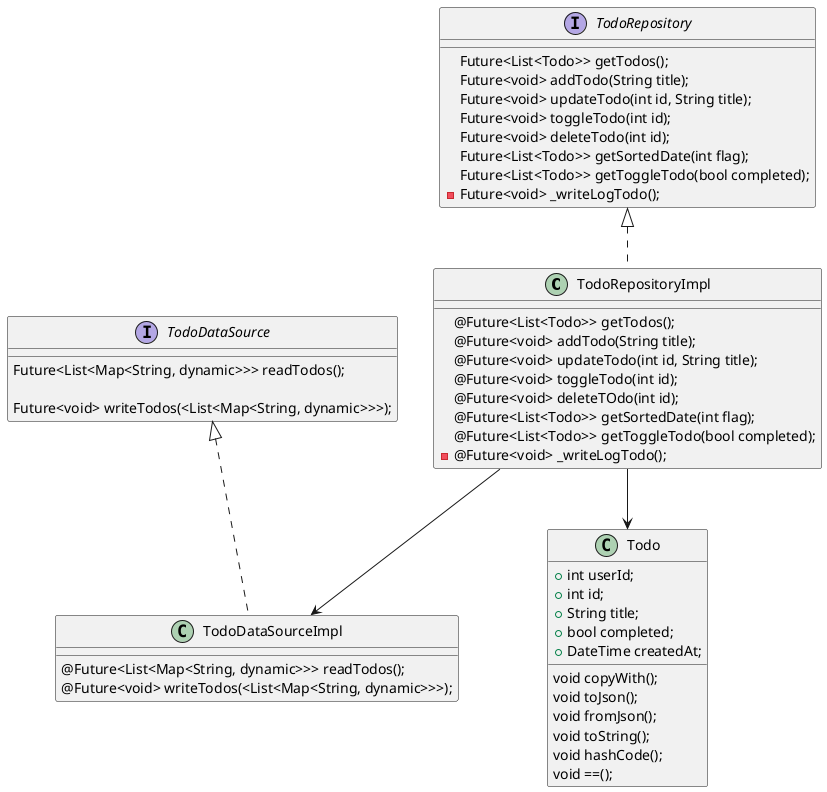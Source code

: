 @startuml

class TodoRepositoryImpl implements TodoRepository{
     @Future<List<Todo>> getTodos();
     @Future<void> addTodo(String title);
     @Future<void> updateTodo(int id, String title);
     @Future<void> toggleTodo(int id);
     @Future<void> deleteTOdo(int id);
     @Future<List<Todo>> getSortedDate(int flag);
     @Future<List<Todo>> getToggleTodo(bool completed);
     - @Future<void> _writeLogTodo();

}

interface TodoRepository {
    Future<List<Todo>> getTodos();
    Future<void> addTodo(String title);
    Future<void> updateTodo(int id, String title);
    Future<void> toggleTodo(int id);
    Future<void> deleteTodo(int id);
    Future<List<Todo>> getSortedDate(int flag);
    Future<List<Todo>> getToggleTodo(bool completed);
    - Future<void> _writeLogTodo();
}



class TodoDataSourceImpl implements TodoDataSource{
    @Future<List<Map<String, dynamic>>> readTodos();


    @Future<void> writeTodos(<List<Map<String, dynamic>>>);
}


interface TodoDataSource {
    Future<List<Map<String, dynamic>>> readTodos();

    Future<void> writeTodos(<List<Map<String, dynamic>>>);
}

class Todo {
    + int userId;
    + int id;
    + String title;
    + bool completed;
    + DateTime createdAt;

    void copyWith();
    void toJson();
    void fromJson();
    void toString();
    void hashCode();
    void ==();
}

TodoRepositoryImpl --> Todo
TodoRepositoryImpl --> TodoDataSourceImpl

@enduml